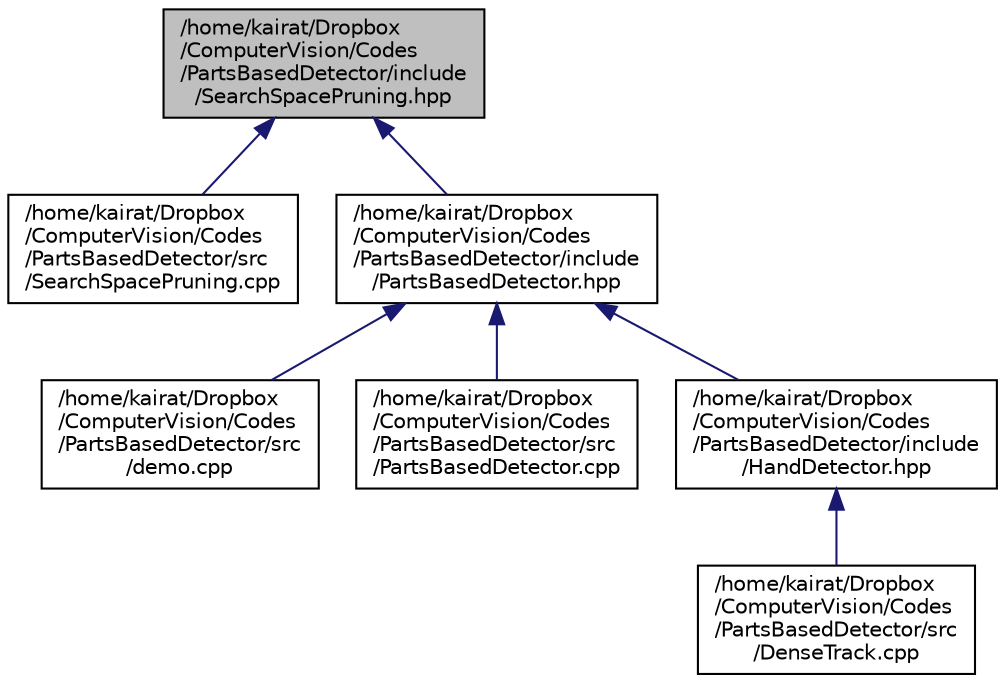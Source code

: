 digraph "/home/kairat/Dropbox/ComputerVision/Codes/PartsBasedDetector/include/SearchSpacePruning.hpp"
{
  edge [fontname="Helvetica",fontsize="10",labelfontname="Helvetica",labelfontsize="10"];
  node [fontname="Helvetica",fontsize="10",shape=record];
  Node1 [label="/home/kairat/Dropbox\l/ComputerVision/Codes\l/PartsBasedDetector/include\l/SearchSpacePruning.hpp",height=0.2,width=0.4,color="black", fillcolor="grey75", style="filled", fontcolor="black"];
  Node1 -> Node2 [dir="back",color="midnightblue",fontsize="10",style="solid"];
  Node2 [label="/home/kairat/Dropbox\l/ComputerVision/Codes\l/PartsBasedDetector/src\l/SearchSpacePruning.cpp",height=0.2,width=0.4,color="black", fillcolor="white", style="filled",URL="$SearchSpacePruning_8cpp.html"];
  Node1 -> Node3 [dir="back",color="midnightblue",fontsize="10",style="solid"];
  Node3 [label="/home/kairat/Dropbox\l/ComputerVision/Codes\l/PartsBasedDetector/include\l/PartsBasedDetector.hpp",height=0.2,width=0.4,color="black", fillcolor="white", style="filled",URL="$PartsBasedDetector_8hpp.html"];
  Node3 -> Node4 [dir="back",color="midnightblue",fontsize="10",style="solid"];
  Node4 [label="/home/kairat/Dropbox\l/ComputerVision/Codes\l/PartsBasedDetector/src\l/demo.cpp",height=0.2,width=0.4,color="black", fillcolor="white", style="filled",URL="$demo_8cpp.html"];
  Node3 -> Node5 [dir="back",color="midnightblue",fontsize="10",style="solid"];
  Node5 [label="/home/kairat/Dropbox\l/ComputerVision/Codes\l/PartsBasedDetector/src\l/PartsBasedDetector.cpp",height=0.2,width=0.4,color="black", fillcolor="white", style="filled",URL="$PartsBasedDetector_8cpp.html"];
  Node3 -> Node6 [dir="back",color="midnightblue",fontsize="10",style="solid"];
  Node6 [label="/home/kairat/Dropbox\l/ComputerVision/Codes\l/PartsBasedDetector/include\l/HandDetector.hpp",height=0.2,width=0.4,color="black", fillcolor="white", style="filled",URL="$HandDetector_8hpp.html"];
  Node6 -> Node7 [dir="back",color="midnightblue",fontsize="10",style="solid"];
  Node7 [label="/home/kairat/Dropbox\l/ComputerVision/Codes\l/PartsBasedDetector/src\l/DenseTrack.cpp",height=0.2,width=0.4,color="black", fillcolor="white", style="filled",URL="$DenseTrack_8cpp.html"];
}
